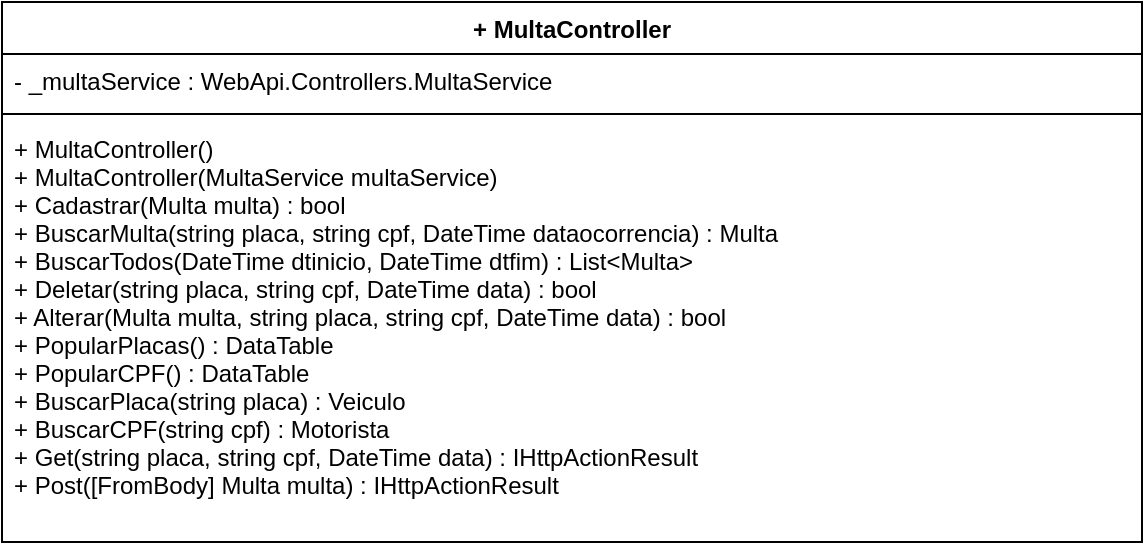 <mxfile version="12.3.0" type="device" pages="1"><diagram id="vHpquzNPDVK_FXEOpTey" name="Page-1"><mxGraphModel dx="984" dy="393" grid="1" gridSize="10" guides="1" tooltips="1" connect="1" arrows="1" fold="1" page="1" pageScale="1" pageWidth="827" pageHeight="1169" math="0" shadow="0"><root><mxCell id="0"/><mxCell id="1" parent="0"/><mxCell id="LAghey6KlHhv1gByfTzI-1" value="+ MultaController" style="swimlane;fontStyle=1;align=center;verticalAlign=top;childLayout=stackLayout;horizontal=1;startSize=26;horizontalStack=0;resizeParent=1;resizeParentMax=0;resizeLast=0;collapsible=1;marginBottom=0;" parent="1" vertex="1"><mxGeometry x="180" y="120" width="570" height="270" as="geometry"/></mxCell><mxCell id="LAghey6KlHhv1gByfTzI-2" value="- _multaService : WebApi.Controllers.MultaService" style="text;strokeColor=none;fillColor=none;align=left;verticalAlign=top;spacingLeft=4;spacingRight=4;overflow=hidden;rotatable=0;points=[[0,0.5],[1,0.5]];portConstraint=eastwest;" parent="LAghey6KlHhv1gByfTzI-1" vertex="1"><mxGeometry y="26" width="570" height="26" as="geometry"/></mxCell><mxCell id="LAghey6KlHhv1gByfTzI-3" value="" style="line;strokeWidth=1;fillColor=none;align=left;verticalAlign=middle;spacingTop=-1;spacingLeft=3;spacingRight=3;rotatable=0;labelPosition=right;points=[];portConstraint=eastwest;" parent="LAghey6KlHhv1gByfTzI-1" vertex="1"><mxGeometry y="52" width="570" height="8" as="geometry"/></mxCell><mxCell id="LAghey6KlHhv1gByfTzI-4" value="+ MultaController()&#10;+ MultaController(MultaService multaService)&#10;+ Cadastrar(Multa multa) : bool&#10;+ BuscarMulta(string placa, string cpf, DateTime dataocorrencia) : Multa&#10;+ BuscarTodos(DateTime dtinicio, DateTime dtfim) : List&lt;Multa&gt;&#10;+ Deletar(string placa, string cpf, DateTime data) : bool&#10;+ Alterar(Multa multa, string placa, string cpf, DateTime data) : bool&#10;+ PopularPlacas() : DataTable&#10;+ PopularCPF() : DataTable&#10;+ BuscarPlaca(string placa) : Veiculo&#10;+ BuscarCPF(string cpf) : Motorista&#10;+ Get(string placa, string cpf, DateTime data) : IHttpActionResult&#10;+ Post([FromBody] Multa multa) : IHttpActionResult&#10;" style="text;strokeColor=none;fillColor=none;align=left;verticalAlign=top;spacingLeft=4;spacingRight=4;overflow=hidden;rotatable=0;points=[[0,0.5],[1,0.5]];portConstraint=eastwest;" parent="LAghey6KlHhv1gByfTzI-1" vertex="1"><mxGeometry y="60" width="570" height="210" as="geometry"/></mxCell></root></mxGraphModel></diagram></mxfile>